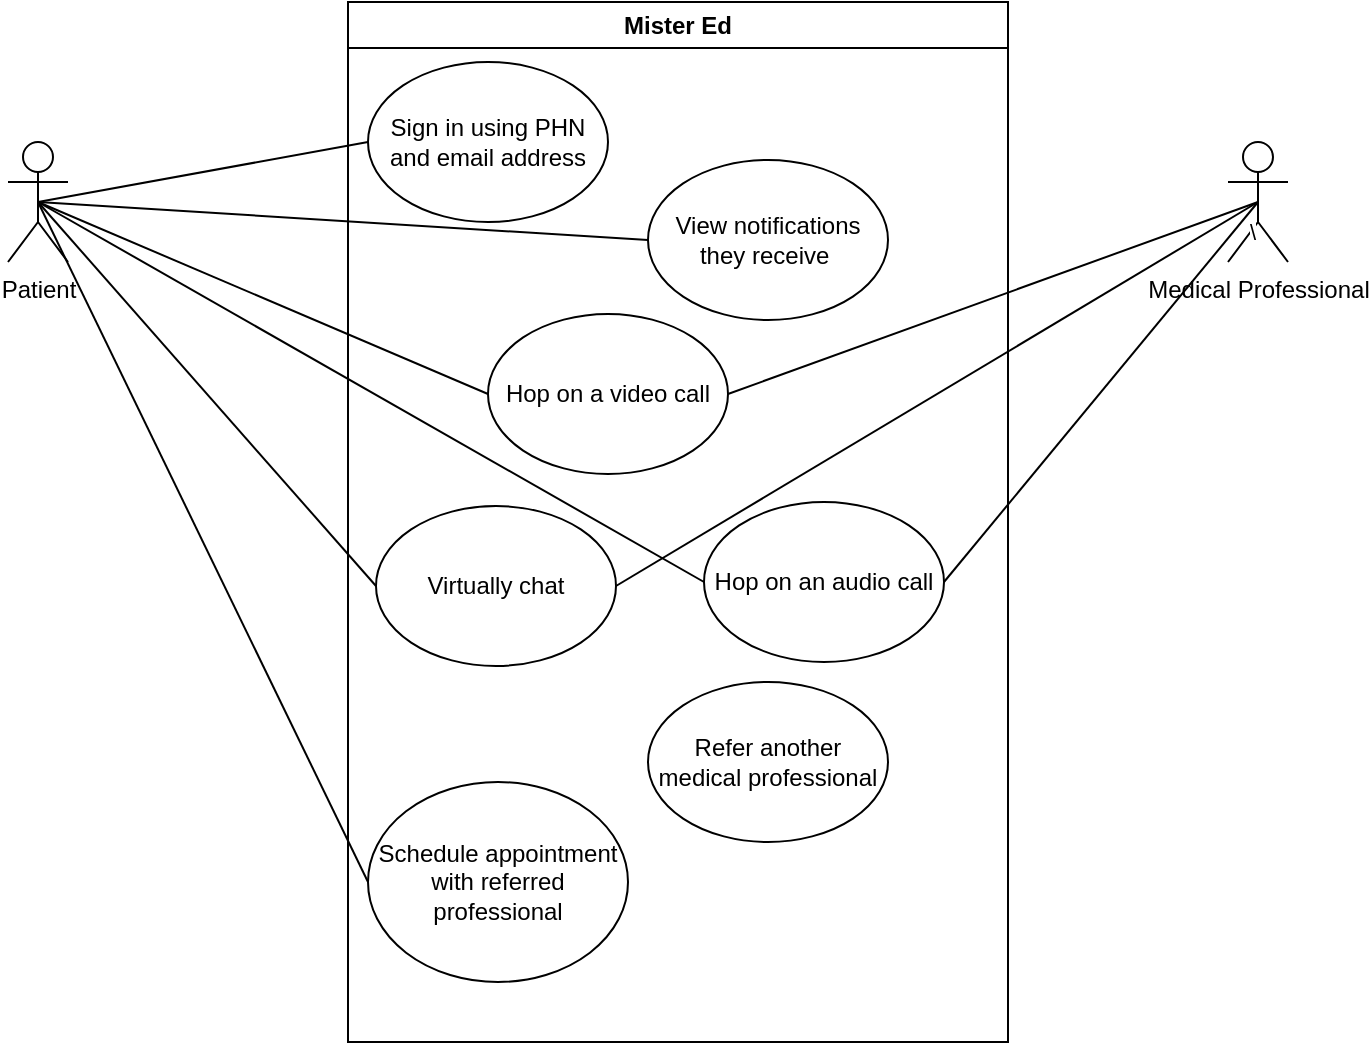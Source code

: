 <mxfile version="21.8.0" type="github">
  <diagram name="Page-1" id="UkipozlrH0DB8UZKIENJ">
    <mxGraphModel dx="1042" dy="569" grid="1" gridSize="10" guides="1" tooltips="1" connect="1" arrows="1" fold="1" page="1" pageScale="1" pageWidth="850" pageHeight="1100" math="0" shadow="0">
      <root>
        <mxCell id="0" />
        <mxCell id="1" parent="0" />
        <mxCell id="yUrr-B10-B2RNWbAjEyt-1" value="&lt;div&gt;Patient&lt;/div&gt;&lt;div&gt;&lt;br&gt;&lt;/div&gt;" style="shape=umlActor;verticalLabelPosition=bottom;verticalAlign=top;html=1;outlineConnect=0;" parent="1" vertex="1">
          <mxGeometry x="100" y="130" width="30" height="60" as="geometry" />
        </mxCell>
        <mxCell id="yUrr-B10-B2RNWbAjEyt-5" value="Mister Ed" style="swimlane;whiteSpace=wrap;html=1;" parent="1" vertex="1">
          <mxGeometry x="270" y="60" width="330" height="520" as="geometry">
            <mxRectangle x="340" y="60" width="230" height="30" as="alternateBounds" />
          </mxGeometry>
        </mxCell>
        <mxCell id="Q2dVFYLfbM2b8MCiQ_0M-1" value="Sign in using PHN and email address" style="ellipse;whiteSpace=wrap;html=1;" vertex="1" parent="yUrr-B10-B2RNWbAjEyt-5">
          <mxGeometry x="10" y="30" width="120" height="80" as="geometry" />
        </mxCell>
        <mxCell id="Q2dVFYLfbM2b8MCiQ_0M-2" value="View notifications they receive&amp;nbsp;" style="ellipse;whiteSpace=wrap;html=1;" vertex="1" parent="yUrr-B10-B2RNWbAjEyt-5">
          <mxGeometry x="150" y="79" width="120" height="80" as="geometry" />
        </mxCell>
        <mxCell id="Q2dVFYLfbM2b8MCiQ_0M-3" value="Hop on a video call" style="ellipse;whiteSpace=wrap;html=1;" vertex="1" parent="yUrr-B10-B2RNWbAjEyt-5">
          <mxGeometry x="70" y="156" width="120" height="80" as="geometry" />
        </mxCell>
        <mxCell id="Q2dVFYLfbM2b8MCiQ_0M-4" value="Hop on an audio call" style="ellipse;whiteSpace=wrap;html=1;" vertex="1" parent="yUrr-B10-B2RNWbAjEyt-5">
          <mxGeometry x="178" y="250" width="120" height="80" as="geometry" />
        </mxCell>
        <mxCell id="Q2dVFYLfbM2b8MCiQ_0M-5" value="Virtually chat" style="ellipse;whiteSpace=wrap;html=1;" vertex="1" parent="yUrr-B10-B2RNWbAjEyt-5">
          <mxGeometry x="14" y="252" width="120" height="80" as="geometry" />
        </mxCell>
        <mxCell id="Q2dVFYLfbM2b8MCiQ_0M-6" value="Refer another medical professional" style="ellipse;whiteSpace=wrap;html=1;" vertex="1" parent="yUrr-B10-B2RNWbAjEyt-5">
          <mxGeometry x="150" y="340" width="120" height="80" as="geometry" />
        </mxCell>
        <mxCell id="Q2dVFYLfbM2b8MCiQ_0M-7" value="Schedule appointment with referred professional" style="ellipse;whiteSpace=wrap;html=1;" vertex="1" parent="yUrr-B10-B2RNWbAjEyt-5">
          <mxGeometry x="10" y="390" width="130" height="100" as="geometry" />
        </mxCell>
        <mxCell id="yUrr-B10-B2RNWbAjEyt-8" value="Medical Professional" style="shape=umlActor;verticalLabelPosition=bottom;verticalAlign=top;html=1;outlineConnect=0;" parent="1" vertex="1">
          <mxGeometry x="710" y="130" width="30" height="60" as="geometry" />
        </mxCell>
        <mxCell id="Q2dVFYLfbM2b8MCiQ_0M-8" value="" style="endArrow=none;html=1;rounded=0;exitX=0.5;exitY=0.5;exitDx=0;exitDy=0;exitPerimeter=0;entryX=0;entryY=0.5;entryDx=0;entryDy=0;" edge="1" parent="1" source="yUrr-B10-B2RNWbAjEyt-1" target="Q2dVFYLfbM2b8MCiQ_0M-1">
          <mxGeometry width="50" height="50" relative="1" as="geometry">
            <mxPoint x="150" y="180" as="sourcePoint" />
            <mxPoint x="200" y="130" as="targetPoint" />
          </mxGeometry>
        </mxCell>
        <mxCell id="Q2dVFYLfbM2b8MCiQ_0M-9" value="" style="endArrow=none;html=1;rounded=0;exitX=0.5;exitY=0.5;exitDx=0;exitDy=0;exitPerimeter=0;entryX=0;entryY=0.5;entryDx=0;entryDy=0;" edge="1" parent="1" source="yUrr-B10-B2RNWbAjEyt-1" target="Q2dVFYLfbM2b8MCiQ_0M-3">
          <mxGeometry width="50" height="50" relative="1" as="geometry">
            <mxPoint x="125" y="170" as="sourcePoint" />
            <mxPoint x="290" y="140" as="targetPoint" />
          </mxGeometry>
        </mxCell>
        <mxCell id="Q2dVFYLfbM2b8MCiQ_0M-10" value="" style="endArrow=none;html=1;rounded=0;exitX=0.5;exitY=0.5;exitDx=0;exitDy=0;exitPerimeter=0;entryX=0;entryY=0.5;entryDx=0;entryDy=0;" edge="1" parent="1" source="yUrr-B10-B2RNWbAjEyt-1" target="Q2dVFYLfbM2b8MCiQ_0M-5">
          <mxGeometry width="50" height="50" relative="1" as="geometry">
            <mxPoint x="80" y="360" as="sourcePoint" />
            <mxPoint x="245" y="330" as="targetPoint" />
          </mxGeometry>
        </mxCell>
        <mxCell id="Q2dVFYLfbM2b8MCiQ_0M-11" value="" style="endArrow=none;html=1;rounded=0;entryX=0;entryY=0.5;entryDx=0;entryDy=0;exitX=0.5;exitY=0.5;exitDx=0;exitDy=0;exitPerimeter=0;" edge="1" parent="1" source="yUrr-B10-B2RNWbAjEyt-1" target="Q2dVFYLfbM2b8MCiQ_0M-7">
          <mxGeometry width="50" height="50" relative="1" as="geometry">
            <mxPoint x="70" y="260" as="sourcePoint" />
            <mxPoint x="235" y="480" as="targetPoint" />
          </mxGeometry>
        </mxCell>
        <mxCell id="Q2dVFYLfbM2b8MCiQ_0M-12" value="" style="endArrow=none;html=1;rounded=0;exitX=0.5;exitY=0.5;exitDx=0;exitDy=0;exitPerimeter=0;entryX=0;entryY=0.5;entryDx=0;entryDy=0;" edge="1" parent="1" source="yUrr-B10-B2RNWbAjEyt-1" target="Q2dVFYLfbM2b8MCiQ_0M-2">
          <mxGeometry width="50" height="50" relative="1" as="geometry">
            <mxPoint x="135" y="180" as="sourcePoint" />
            <mxPoint x="300" y="400" as="targetPoint" />
          </mxGeometry>
        </mxCell>
        <mxCell id="Q2dVFYLfbM2b8MCiQ_0M-13" value="" style="endArrow=none;html=1;rounded=0;exitX=0.5;exitY=0.5;exitDx=0;exitDy=0;exitPerimeter=0;entryX=0;entryY=0.5;entryDx=0;entryDy=0;" edge="1" parent="1" source="yUrr-B10-B2RNWbAjEyt-1" target="Q2dVFYLfbM2b8MCiQ_0M-4">
          <mxGeometry width="50" height="50" relative="1" as="geometry">
            <mxPoint x="125" y="169" as="sourcePoint" />
            <mxPoint x="420" y="299" as="targetPoint" />
          </mxGeometry>
        </mxCell>
        <mxCell id="Q2dVFYLfbM2b8MCiQ_0M-14" value="" style="endArrow=none;html=1;rounded=0;exitX=1;exitY=0.5;exitDx=0;exitDy=0;entryX=0.5;entryY=0.5;entryDx=0;entryDy=0;entryPerimeter=0;" edge="1" parent="1" source="Q2dVFYLfbM2b8MCiQ_0M-3" target="yUrr-B10-B2RNWbAjEyt-8">
          <mxGeometry width="50" height="50" relative="1" as="geometry">
            <mxPoint x="135" y="180" as="sourcePoint" />
            <mxPoint x="440" y="202" as="targetPoint" />
          </mxGeometry>
        </mxCell>
        <mxCell id="Q2dVFYLfbM2b8MCiQ_0M-15" value="" style="endArrow=none;html=1;rounded=0;exitX=1;exitY=0.5;exitDx=0;exitDy=0;entryX=0.5;entryY=0.5;entryDx=0;entryDy=0;entryPerimeter=0;" edge="1" parent="1" source="Q2dVFYLfbM2b8MCiQ_0M-5" target="yUrr-B10-B2RNWbAjEyt-8">
          <mxGeometry width="50" height="50" relative="1" as="geometry">
            <mxPoint x="600" y="260" as="sourcePoint" />
            <mxPoint x="905" y="282" as="targetPoint" />
          </mxGeometry>
        </mxCell>
        <mxCell id="Q2dVFYLfbM2b8MCiQ_0M-16" value="" style="endArrow=none;html=1;rounded=0;exitX=1;exitY=0.5;exitDx=0;exitDy=0;entryX=0.5;entryY=0.5;entryDx=0;entryDy=0;entryPerimeter=0;" edge="1" parent="1" source="Q2dVFYLfbM2b8MCiQ_0M-4" target="yUrr-B10-B2RNWbAjEyt-8">
          <mxGeometry width="50" height="50" relative="1" as="geometry">
            <mxPoint x="610" y="280" as="sourcePoint" />
            <mxPoint x="915" y="302" as="targetPoint" />
          </mxGeometry>
        </mxCell>
        <mxCell id="Q2dVFYLfbM2b8MCiQ_0M-17" value="\" style="edgeLabel;html=1;align=center;verticalAlign=middle;resizable=0;points=[];" vertex="1" connectable="0" parent="Q2dVFYLfbM2b8MCiQ_0M-16">
          <mxGeometry x="0.896" y="-6" relative="1" as="geometry">
            <mxPoint y="1" as="offset" />
          </mxGeometry>
        </mxCell>
      </root>
    </mxGraphModel>
  </diagram>
</mxfile>
